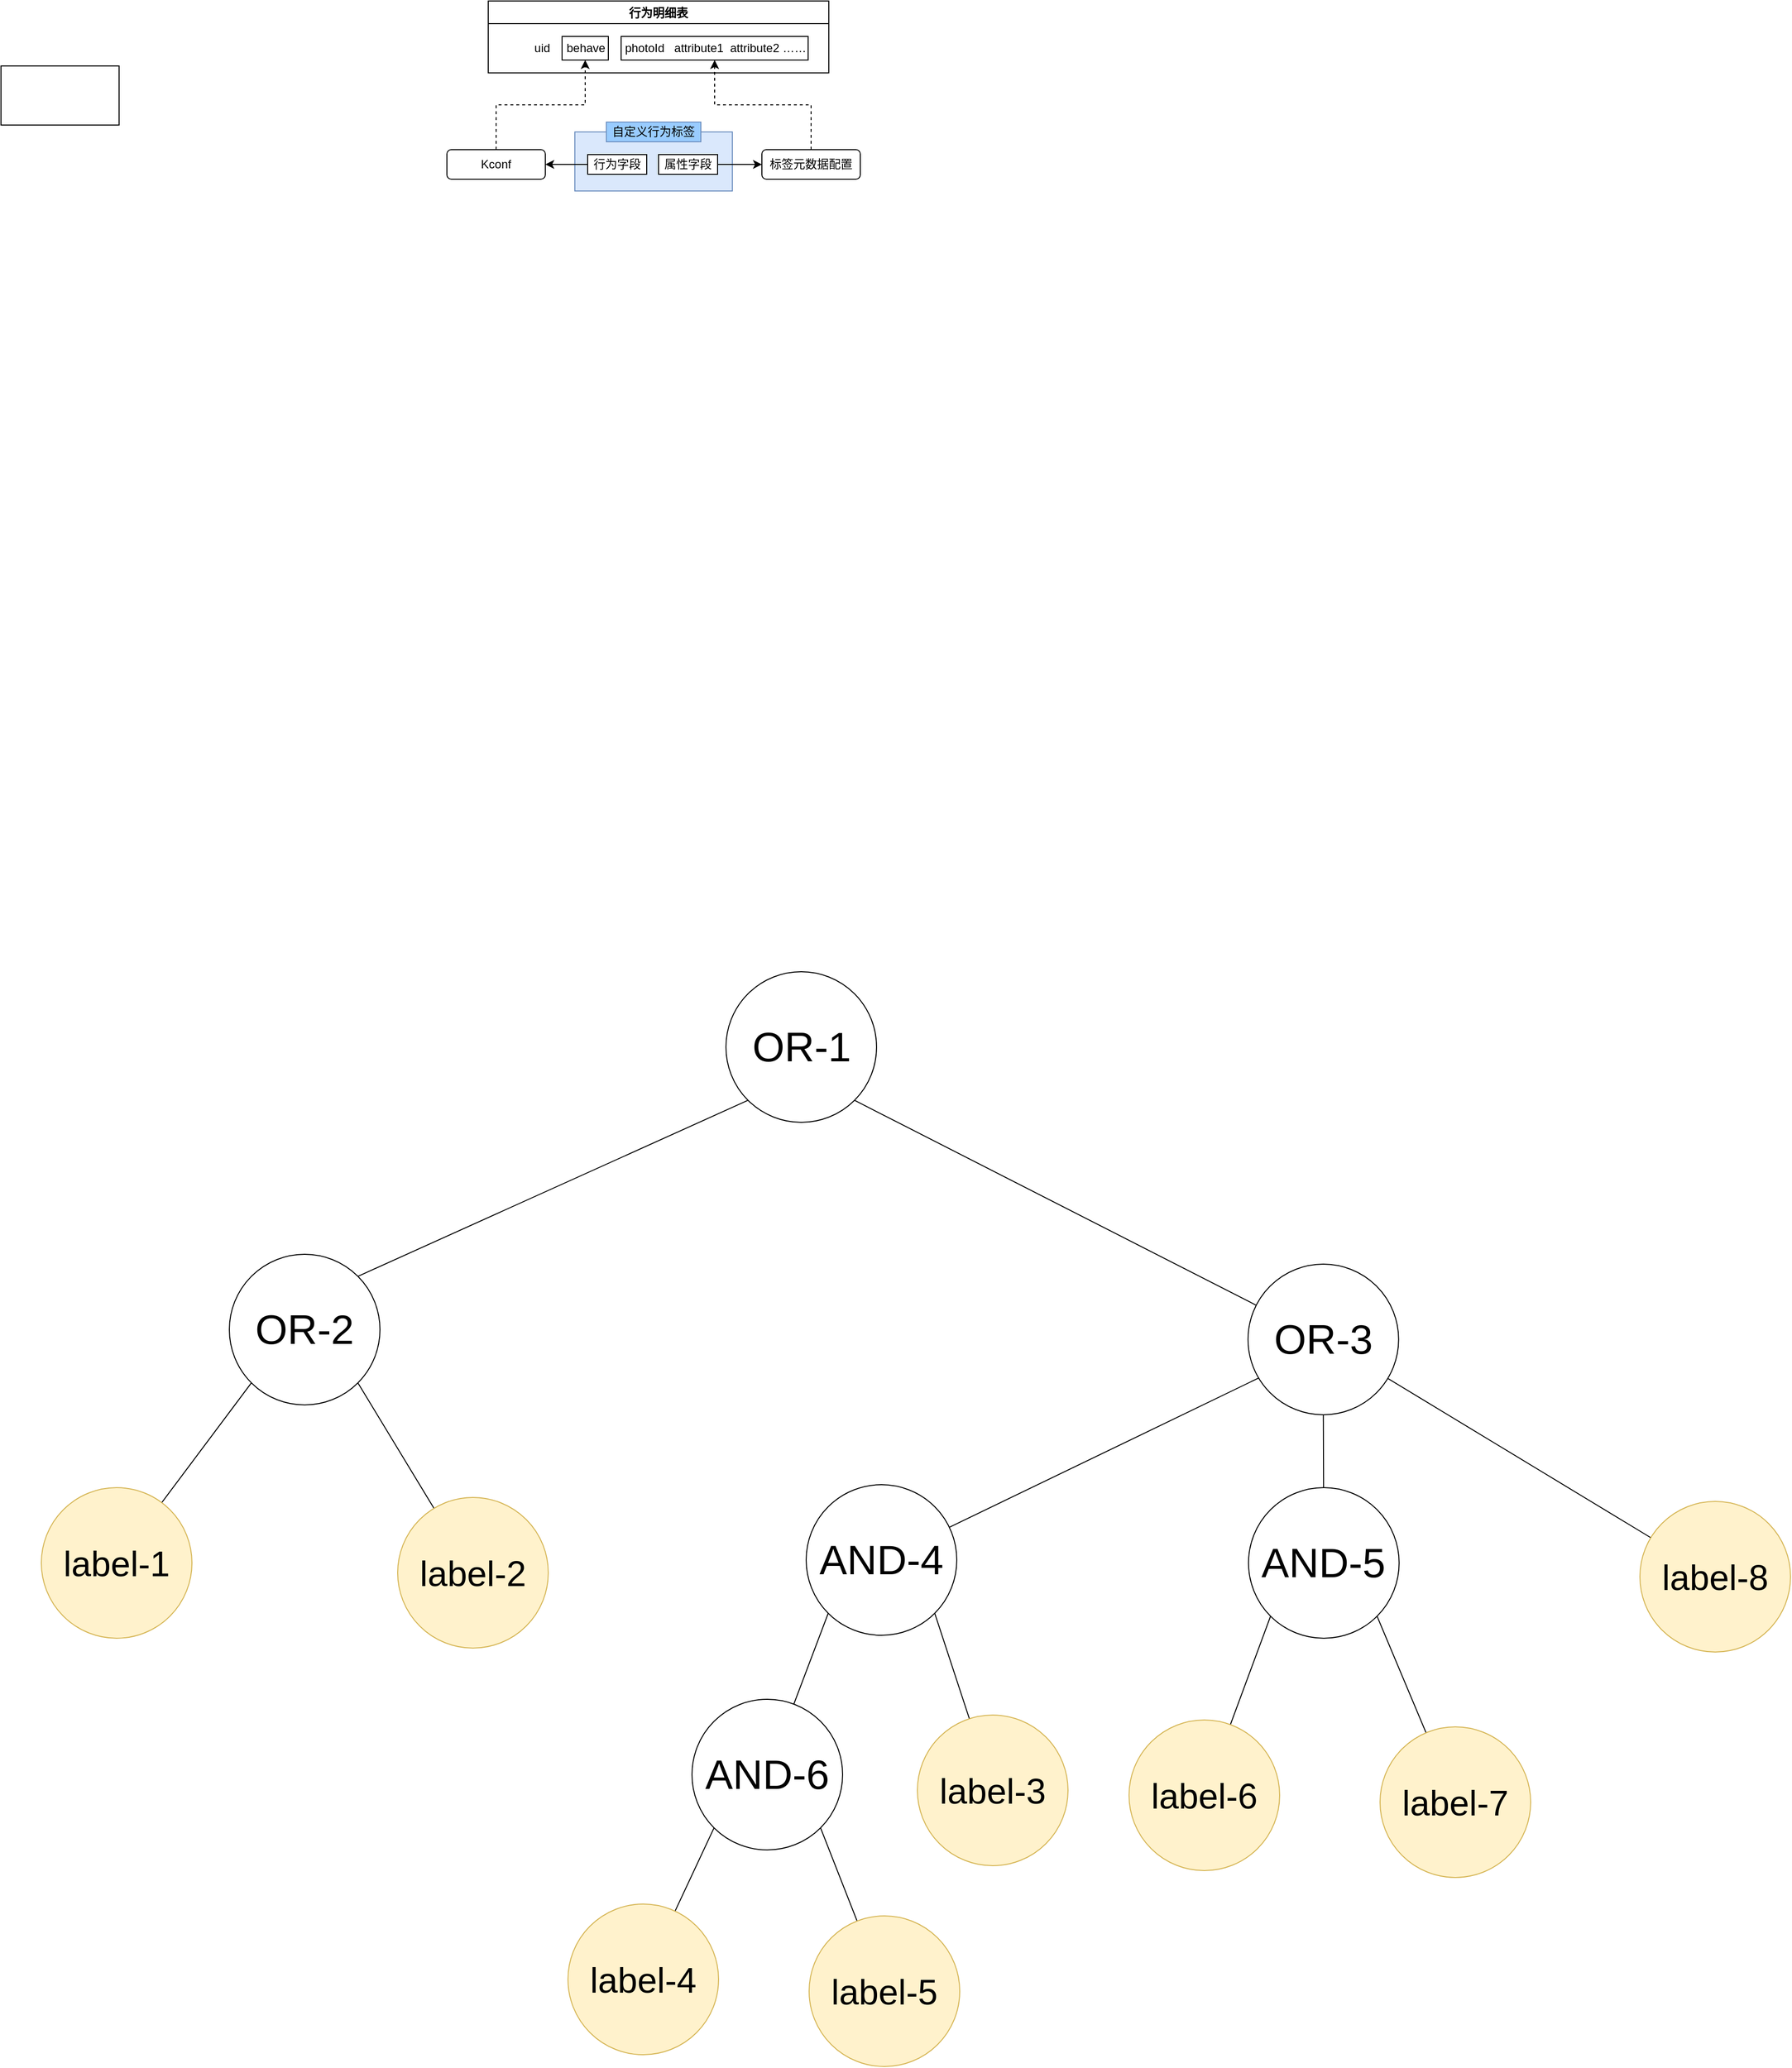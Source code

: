<mxfile version="18.0.8" type="github">
  <diagram id="NCbEMBi97kCgvutlftuF" name="Page-1">
    <mxGraphModel dx="895" dy="499" grid="0" gridSize="10" guides="1" tooltips="1" connect="1" arrows="1" fold="1" page="1" pageScale="1" pageWidth="3300" pageHeight="4681" math="0" shadow="0">
      <root>
        <mxCell id="0" />
        <mxCell id="1" parent="0" />
        <mxCell id="dBxSges8WogvZSutFa10-1" value="" style="rounded=0;whiteSpace=wrap;html=1;" parent="1" vertex="1">
          <mxGeometry x="250" y="640" width="120" height="60" as="geometry" />
        </mxCell>
        <mxCell id="I9sJd5rkt-ugpkNnUwdr-50" style="edgeStyle=orthogonalEdgeStyle;rounded=0;orthogonalLoop=1;jettySize=auto;html=1;exitX=0.5;exitY=0;exitDx=0;exitDy=0;entryX=0.5;entryY=1;entryDx=0;entryDy=0;dashed=1;" edge="1" parent="1" source="I9sJd5rkt-ugpkNnUwdr-1" target="I9sJd5rkt-ugpkNnUwdr-49">
          <mxGeometry relative="1" as="geometry" />
        </mxCell>
        <mxCell id="I9sJd5rkt-ugpkNnUwdr-1" value="标签元数据配置" style="rounded=1;whiteSpace=wrap;html=1;" vertex="1" parent="1">
          <mxGeometry x="1023" y="725" width="100" height="30" as="geometry" />
        </mxCell>
        <mxCell id="I9sJd5rkt-ugpkNnUwdr-4" value="" style="rounded=0;whiteSpace=wrap;html=1;fillColor=#dae8fc;strokeColor=#6c8ebf;" vertex="1" parent="1">
          <mxGeometry x="833" y="707" width="160" height="60" as="geometry" />
        </mxCell>
        <mxCell id="I9sJd5rkt-ugpkNnUwdr-5" value="自定义行为标签" style="rounded=0;whiteSpace=wrap;html=1;fillColor=#99CCFF;strokeColor=#6c8ebf;" vertex="1" parent="1">
          <mxGeometry x="865" y="697" width="96" height="20" as="geometry" />
        </mxCell>
        <mxCell id="I9sJd5rkt-ugpkNnUwdr-12" style="edgeStyle=orthogonalEdgeStyle;rounded=0;orthogonalLoop=1;jettySize=auto;html=1;exitX=0;exitY=0.5;exitDx=0;exitDy=0;entryX=1;entryY=0.5;entryDx=0;entryDy=0;" edge="1" parent="1" source="I9sJd5rkt-ugpkNnUwdr-6" target="I9sJd5rkt-ugpkNnUwdr-10">
          <mxGeometry relative="1" as="geometry" />
        </mxCell>
        <mxCell id="I9sJd5rkt-ugpkNnUwdr-6" value="行为字段" style="rounded=0;whiteSpace=wrap;html=1;" vertex="1" parent="1">
          <mxGeometry x="846" y="730" width="60" height="20" as="geometry" />
        </mxCell>
        <mxCell id="I9sJd5rkt-ugpkNnUwdr-11" style="edgeStyle=orthogonalEdgeStyle;rounded=0;orthogonalLoop=1;jettySize=auto;html=1;exitX=1;exitY=0.5;exitDx=0;exitDy=0;" edge="1" parent="1" source="I9sJd5rkt-ugpkNnUwdr-8" target="I9sJd5rkt-ugpkNnUwdr-1">
          <mxGeometry relative="1" as="geometry" />
        </mxCell>
        <mxCell id="I9sJd5rkt-ugpkNnUwdr-8" value="属性字段" style="rounded=0;whiteSpace=wrap;html=1;" vertex="1" parent="1">
          <mxGeometry x="918" y="730" width="60" height="20" as="geometry" />
        </mxCell>
        <mxCell id="I9sJd5rkt-ugpkNnUwdr-47" style="edgeStyle=orthogonalEdgeStyle;rounded=0;orthogonalLoop=1;jettySize=auto;html=1;exitX=0.5;exitY=0;exitDx=0;exitDy=0;entryX=0.5;entryY=1;entryDx=0;entryDy=0;dashed=1;" edge="1" parent="1" source="I9sJd5rkt-ugpkNnUwdr-10" target="I9sJd5rkt-ugpkNnUwdr-48">
          <mxGeometry relative="1" as="geometry" />
        </mxCell>
        <mxCell id="I9sJd5rkt-ugpkNnUwdr-10" value="Kconf" style="rounded=1;whiteSpace=wrap;html=1;" vertex="1" parent="1">
          <mxGeometry x="703" y="725" width="100" height="30" as="geometry" />
        </mxCell>
        <mxCell id="I9sJd5rkt-ugpkNnUwdr-13" style="rounded=0;orthogonalLoop=1;jettySize=auto;html=1;exitX=0;exitY=1;exitDx=0;exitDy=0;entryX=1;entryY=0;entryDx=0;entryDy=0;endArrow=none;endFill=0;" edge="1" parent="1" source="I9sJd5rkt-ugpkNnUwdr-15" target="I9sJd5rkt-ugpkNnUwdr-18">
          <mxGeometry relative="1" as="geometry" />
        </mxCell>
        <mxCell id="I9sJd5rkt-ugpkNnUwdr-14" style="rounded=0;orthogonalLoop=1;jettySize=auto;html=1;exitX=1;exitY=1;exitDx=0;exitDy=0;endArrow=none;endFill=0;" edge="1" parent="1" source="I9sJd5rkt-ugpkNnUwdr-15" target="I9sJd5rkt-ugpkNnUwdr-21">
          <mxGeometry relative="1" as="geometry" />
        </mxCell>
        <mxCell id="I9sJd5rkt-ugpkNnUwdr-15" value="&lt;font style=&quot;font-size: 42px;&quot;&gt;OR-1&lt;/font&gt;" style="ellipse;whiteSpace=wrap;html=1;aspect=fixed;fontSize=42;" vertex="1" parent="1">
          <mxGeometry x="986.5" y="1560" width="153" height="153" as="geometry" />
        </mxCell>
        <mxCell id="I9sJd5rkt-ugpkNnUwdr-16" style="edgeStyle=none;rounded=0;orthogonalLoop=1;jettySize=auto;html=1;exitX=0;exitY=1;exitDx=0;exitDy=0;endArrow=none;endFill=0;" edge="1" parent="1" source="I9sJd5rkt-ugpkNnUwdr-18" target="I9sJd5rkt-ugpkNnUwdr-22">
          <mxGeometry relative="1" as="geometry" />
        </mxCell>
        <mxCell id="I9sJd5rkt-ugpkNnUwdr-17" style="rounded=0;orthogonalLoop=1;jettySize=auto;html=1;exitX=1;exitY=1;exitDx=0;exitDy=0;fontSize=48;fontColor=#000000;endArrow=none;endFill=0;" edge="1" parent="1" source="I9sJd5rkt-ugpkNnUwdr-18" target="I9sJd5rkt-ugpkNnUwdr-27">
          <mxGeometry relative="1" as="geometry" />
        </mxCell>
        <mxCell id="I9sJd5rkt-ugpkNnUwdr-18" value="&lt;span style=&quot;font-size: 42px;&quot;&gt;OR&lt;/span&gt;&lt;span style=&quot;font-size: 42px;&quot;&gt;-2&lt;/span&gt;" style="ellipse;whiteSpace=wrap;html=1;aspect=fixed;fontSize=42;" vertex="1" parent="1">
          <mxGeometry x="482" y="1847.0" width="153" height="153" as="geometry" />
        </mxCell>
        <mxCell id="I9sJd5rkt-ugpkNnUwdr-19" style="edgeStyle=none;rounded=0;orthogonalLoop=1;jettySize=auto;html=1;exitX=0.079;exitY=0.752;exitDx=0;exitDy=0;endArrow=none;endFill=0;exitPerimeter=0;" edge="1" parent="1" source="I9sJd5rkt-ugpkNnUwdr-21" target="I9sJd5rkt-ugpkNnUwdr-25">
          <mxGeometry relative="1" as="geometry">
            <mxPoint x="1526.87" y="2064.0" as="sourcePoint" />
          </mxGeometry>
        </mxCell>
        <mxCell id="I9sJd5rkt-ugpkNnUwdr-20" style="edgeStyle=none;rounded=0;orthogonalLoop=1;jettySize=auto;html=1;exitX=0.5;exitY=1;exitDx=0;exitDy=0;endArrow=none;endFill=0;" edge="1" parent="1" source="I9sJd5rkt-ugpkNnUwdr-21" target="I9sJd5rkt-ugpkNnUwdr-30">
          <mxGeometry relative="1" as="geometry">
            <mxPoint x="1758.427" y="2146.135" as="targetPoint" />
          </mxGeometry>
        </mxCell>
        <mxCell id="I9sJd5rkt-ugpkNnUwdr-21" value="OR&lt;span style=&quot;font-size: 42px;&quot;&gt;-3&lt;/span&gt;" style="ellipse;whiteSpace=wrap;html=1;aspect=fixed;fontSize=42;" vertex="1" parent="1">
          <mxGeometry x="1516.87" y="1857.0" width="153" height="153" as="geometry" />
        </mxCell>
        <mxCell id="I9sJd5rkt-ugpkNnUwdr-22" value="&lt;font style=&quot;font-size: 36px&quot;&gt;label-1&lt;/font&gt;" style="ellipse;whiteSpace=wrap;html=1;aspect=fixed;fillColor=#fff2cc;strokeColor=#d6b656;" vertex="1" parent="1">
          <mxGeometry x="291.0" y="2084.0" width="153" height="153" as="geometry" />
        </mxCell>
        <mxCell id="I9sJd5rkt-ugpkNnUwdr-23" style="edgeStyle=none;rounded=0;orthogonalLoop=1;jettySize=auto;html=1;exitX=1;exitY=1;exitDx=0;exitDy=0;endArrow=none;endFill=0;" edge="1" parent="1" source="I9sJd5rkt-ugpkNnUwdr-25" target="I9sJd5rkt-ugpkNnUwdr-26">
          <mxGeometry relative="1" as="geometry" />
        </mxCell>
        <mxCell id="I9sJd5rkt-ugpkNnUwdr-24" style="edgeStyle=none;rounded=0;orthogonalLoop=1;jettySize=auto;html=1;exitX=0;exitY=1;exitDx=0;exitDy=0;fontSize=48;fontColor=#000000;endArrow=none;endFill=0;" edge="1" parent="1" source="I9sJd5rkt-ugpkNnUwdr-25" target="I9sJd5rkt-ugpkNnUwdr-35">
          <mxGeometry relative="1" as="geometry" />
        </mxCell>
        <mxCell id="I9sJd5rkt-ugpkNnUwdr-25" value="&lt;span style=&quot;font-size: 42px;&quot;&gt;AND-4&lt;/span&gt;" style="ellipse;whiteSpace=wrap;html=1;aspect=fixed;fontSize=42;" vertex="1" parent="1">
          <mxGeometry x="1068" y="2081.0" width="153" height="153" as="geometry" />
        </mxCell>
        <mxCell id="I9sJd5rkt-ugpkNnUwdr-26" value="&lt;span style=&quot;font-size: 36px&quot;&gt;label-3&lt;/span&gt;" style="ellipse;whiteSpace=wrap;html=1;aspect=fixed;fillColor=#fff2cc;strokeColor=#d6b656;" vertex="1" parent="1">
          <mxGeometry x="1181" y="2315.0" width="153" height="153" as="geometry" />
        </mxCell>
        <mxCell id="I9sJd5rkt-ugpkNnUwdr-27" value="&lt;font style=&quot;font-size: 36px&quot;&gt;label-2&lt;/font&gt;" style="ellipse;whiteSpace=wrap;html=1;aspect=fixed;fillColor=#fff2cc;strokeColor=#d6b656;" vertex="1" parent="1">
          <mxGeometry x="653" y="2094.0" width="153" height="153" as="geometry" />
        </mxCell>
        <mxCell id="I9sJd5rkt-ugpkNnUwdr-28" style="edgeStyle=none;rounded=0;orthogonalLoop=1;jettySize=auto;html=1;exitX=1;exitY=1;exitDx=0;exitDy=0;endArrow=none;endFill=0;" edge="1" parent="1" source="I9sJd5rkt-ugpkNnUwdr-30" target="I9sJd5rkt-ugpkNnUwdr-32">
          <mxGeometry relative="1" as="geometry" />
        </mxCell>
        <mxCell id="I9sJd5rkt-ugpkNnUwdr-29" style="edgeStyle=none;rounded=0;orthogonalLoop=1;jettySize=auto;html=1;exitX=0;exitY=1;exitDx=0;exitDy=0;endArrow=none;endFill=0;" edge="1" parent="1" source="I9sJd5rkt-ugpkNnUwdr-30" target="I9sJd5rkt-ugpkNnUwdr-31">
          <mxGeometry relative="1" as="geometry" />
        </mxCell>
        <mxCell id="I9sJd5rkt-ugpkNnUwdr-30" value="&lt;span style=&quot;font-size: 42px;&quot;&gt;AND-5&lt;/span&gt;" style="ellipse;whiteSpace=wrap;html=1;aspect=fixed;fontSize=42;" vertex="1" parent="1">
          <mxGeometry x="1517.37" y="2084.0" width="153" height="153" as="geometry" />
        </mxCell>
        <mxCell id="I9sJd5rkt-ugpkNnUwdr-31" value="&lt;span style=&quot;font-size: 36px&quot;&gt;label-6&lt;/span&gt;" style="ellipse;whiteSpace=wrap;html=1;aspect=fixed;fillColor=#fff2cc;strokeColor=#d6b656;" vertex="1" parent="1">
          <mxGeometry x="1396" y="2320.0" width="153" height="153" as="geometry" />
        </mxCell>
        <mxCell id="I9sJd5rkt-ugpkNnUwdr-32" value="&lt;span style=&quot;font-size: 36px&quot;&gt;label-7&lt;/span&gt;" style="ellipse;whiteSpace=wrap;html=1;aspect=fixed;fillColor=#fff2cc;strokeColor=#d6b656;" vertex="1" parent="1">
          <mxGeometry x="1651" y="2327.0" width="153" height="153" as="geometry" />
        </mxCell>
        <mxCell id="I9sJd5rkt-ugpkNnUwdr-33" style="edgeStyle=none;rounded=0;orthogonalLoop=1;jettySize=auto;html=1;exitX=0;exitY=1;exitDx=0;exitDy=0;endArrow=none;endFill=0;" edge="1" parent="1" source="I9sJd5rkt-ugpkNnUwdr-35" target="I9sJd5rkt-ugpkNnUwdr-36">
          <mxGeometry relative="1" as="geometry" />
        </mxCell>
        <mxCell id="I9sJd5rkt-ugpkNnUwdr-34" style="edgeStyle=none;rounded=0;orthogonalLoop=1;jettySize=auto;html=1;exitX=1;exitY=1;exitDx=0;exitDy=0;fontSize=48;fontColor=#000000;endArrow=none;endFill=0;" edge="1" parent="1" source="I9sJd5rkt-ugpkNnUwdr-35" target="I9sJd5rkt-ugpkNnUwdr-37">
          <mxGeometry relative="1" as="geometry" />
        </mxCell>
        <mxCell id="I9sJd5rkt-ugpkNnUwdr-35" value="&lt;span style=&quot;font-size: 42px;&quot;&gt;AND-6&lt;/span&gt;" style="ellipse;whiteSpace=wrap;html=1;aspect=fixed;fontSize=42;" vertex="1" parent="1">
          <mxGeometry x="952" y="2299.0" width="153" height="153" as="geometry" />
        </mxCell>
        <mxCell id="I9sJd5rkt-ugpkNnUwdr-36" value="&lt;span style=&quot;font-size: 36px&quot;&gt;label-4&lt;/span&gt;" style="ellipse;whiteSpace=wrap;html=1;aspect=fixed;fillColor=#fff2cc;strokeColor=#d6b656;" vertex="1" parent="1">
          <mxGeometry x="826" y="2507.0" width="153" height="153" as="geometry" />
        </mxCell>
        <mxCell id="I9sJd5rkt-ugpkNnUwdr-37" value="&lt;span style=&quot;font-size: 36px&quot;&gt;label-5&lt;/span&gt;" style="ellipse;whiteSpace=wrap;html=1;aspect=fixed;fillColor=#fff2cc;strokeColor=#d6b656;" vertex="1" parent="1">
          <mxGeometry x="1071" y="2519.0" width="153" height="153" as="geometry" />
        </mxCell>
        <mxCell id="I9sJd5rkt-ugpkNnUwdr-38" style="rounded=0;orthogonalLoop=1;jettySize=auto;html=1;fontSize=48;fontColor=#000000;endArrow=none;endFill=0;" edge="1" parent="1" source="I9sJd5rkt-ugpkNnUwdr-21" target="I9sJd5rkt-ugpkNnUwdr-39">
          <mxGeometry relative="1" as="geometry">
            <mxPoint x="1479.594" y="1937.594" as="sourcePoint" />
          </mxGeometry>
        </mxCell>
        <mxCell id="I9sJd5rkt-ugpkNnUwdr-39" value="&lt;font style=&quot;font-size: 36px&quot;&gt;label-8&lt;/font&gt;" style="ellipse;whiteSpace=wrap;html=1;aspect=fixed;fillColor=#fff2cc;strokeColor=#d6b656;" vertex="1" parent="1">
          <mxGeometry x="1915" y="2098.0" width="153" height="153" as="geometry" />
        </mxCell>
        <mxCell id="I9sJd5rkt-ugpkNnUwdr-40" style="edgeStyle=none;rounded=0;orthogonalLoop=1;jettySize=auto;html=1;exitX=1;exitY=0.75;exitDx=0;exitDy=0;fontSize=42;fontColor=#FF0000;endArrow=none;endFill=0;" edge="1" parent="1">
          <mxGeometry relative="1" as="geometry">
            <mxPoint x="680.0" y="1972.75" as="sourcePoint" />
            <mxPoint x="680.0" y="1972.75" as="targetPoint" />
          </mxGeometry>
        </mxCell>
        <mxCell id="I9sJd5rkt-ugpkNnUwdr-41" value="行为明细表" style="swimlane;" vertex="1" parent="1">
          <mxGeometry x="745" y="574" width="346" height="73" as="geometry" />
        </mxCell>
        <mxCell id="I9sJd5rkt-ugpkNnUwdr-46" value="&lt;span style=&quot;&quot;&gt;uid&amp;nbsp; &amp;nbsp; &amp;nbsp;behave&amp;nbsp; &amp;nbsp; &amp;nbsp; photoId&amp;nbsp; &amp;nbsp;&lt;/span&gt;&lt;span style=&quot;&quot;&gt;attribute1&amp;nbsp; attribute2 ……&lt;/span&gt;" style="text;html=1;strokeColor=none;fillColor=none;align=center;verticalAlign=middle;whiteSpace=wrap;rounded=0;" vertex="1" parent="I9sJd5rkt-ugpkNnUwdr-41">
          <mxGeometry x="-10" y="33" width="390" height="30" as="geometry" />
        </mxCell>
        <mxCell id="I9sJd5rkt-ugpkNnUwdr-48" value="" style="rounded=0;whiteSpace=wrap;html=1;fillColor=none;" vertex="1" parent="I9sJd5rkt-ugpkNnUwdr-41">
          <mxGeometry x="75" y="36" width="47" height="24" as="geometry" />
        </mxCell>
        <mxCell id="I9sJd5rkt-ugpkNnUwdr-49" value="" style="rounded=0;whiteSpace=wrap;html=1;fillColor=none;" vertex="1" parent="I9sJd5rkt-ugpkNnUwdr-41">
          <mxGeometry x="135" y="36" width="190" height="24" as="geometry" />
        </mxCell>
      </root>
    </mxGraphModel>
  </diagram>
</mxfile>
